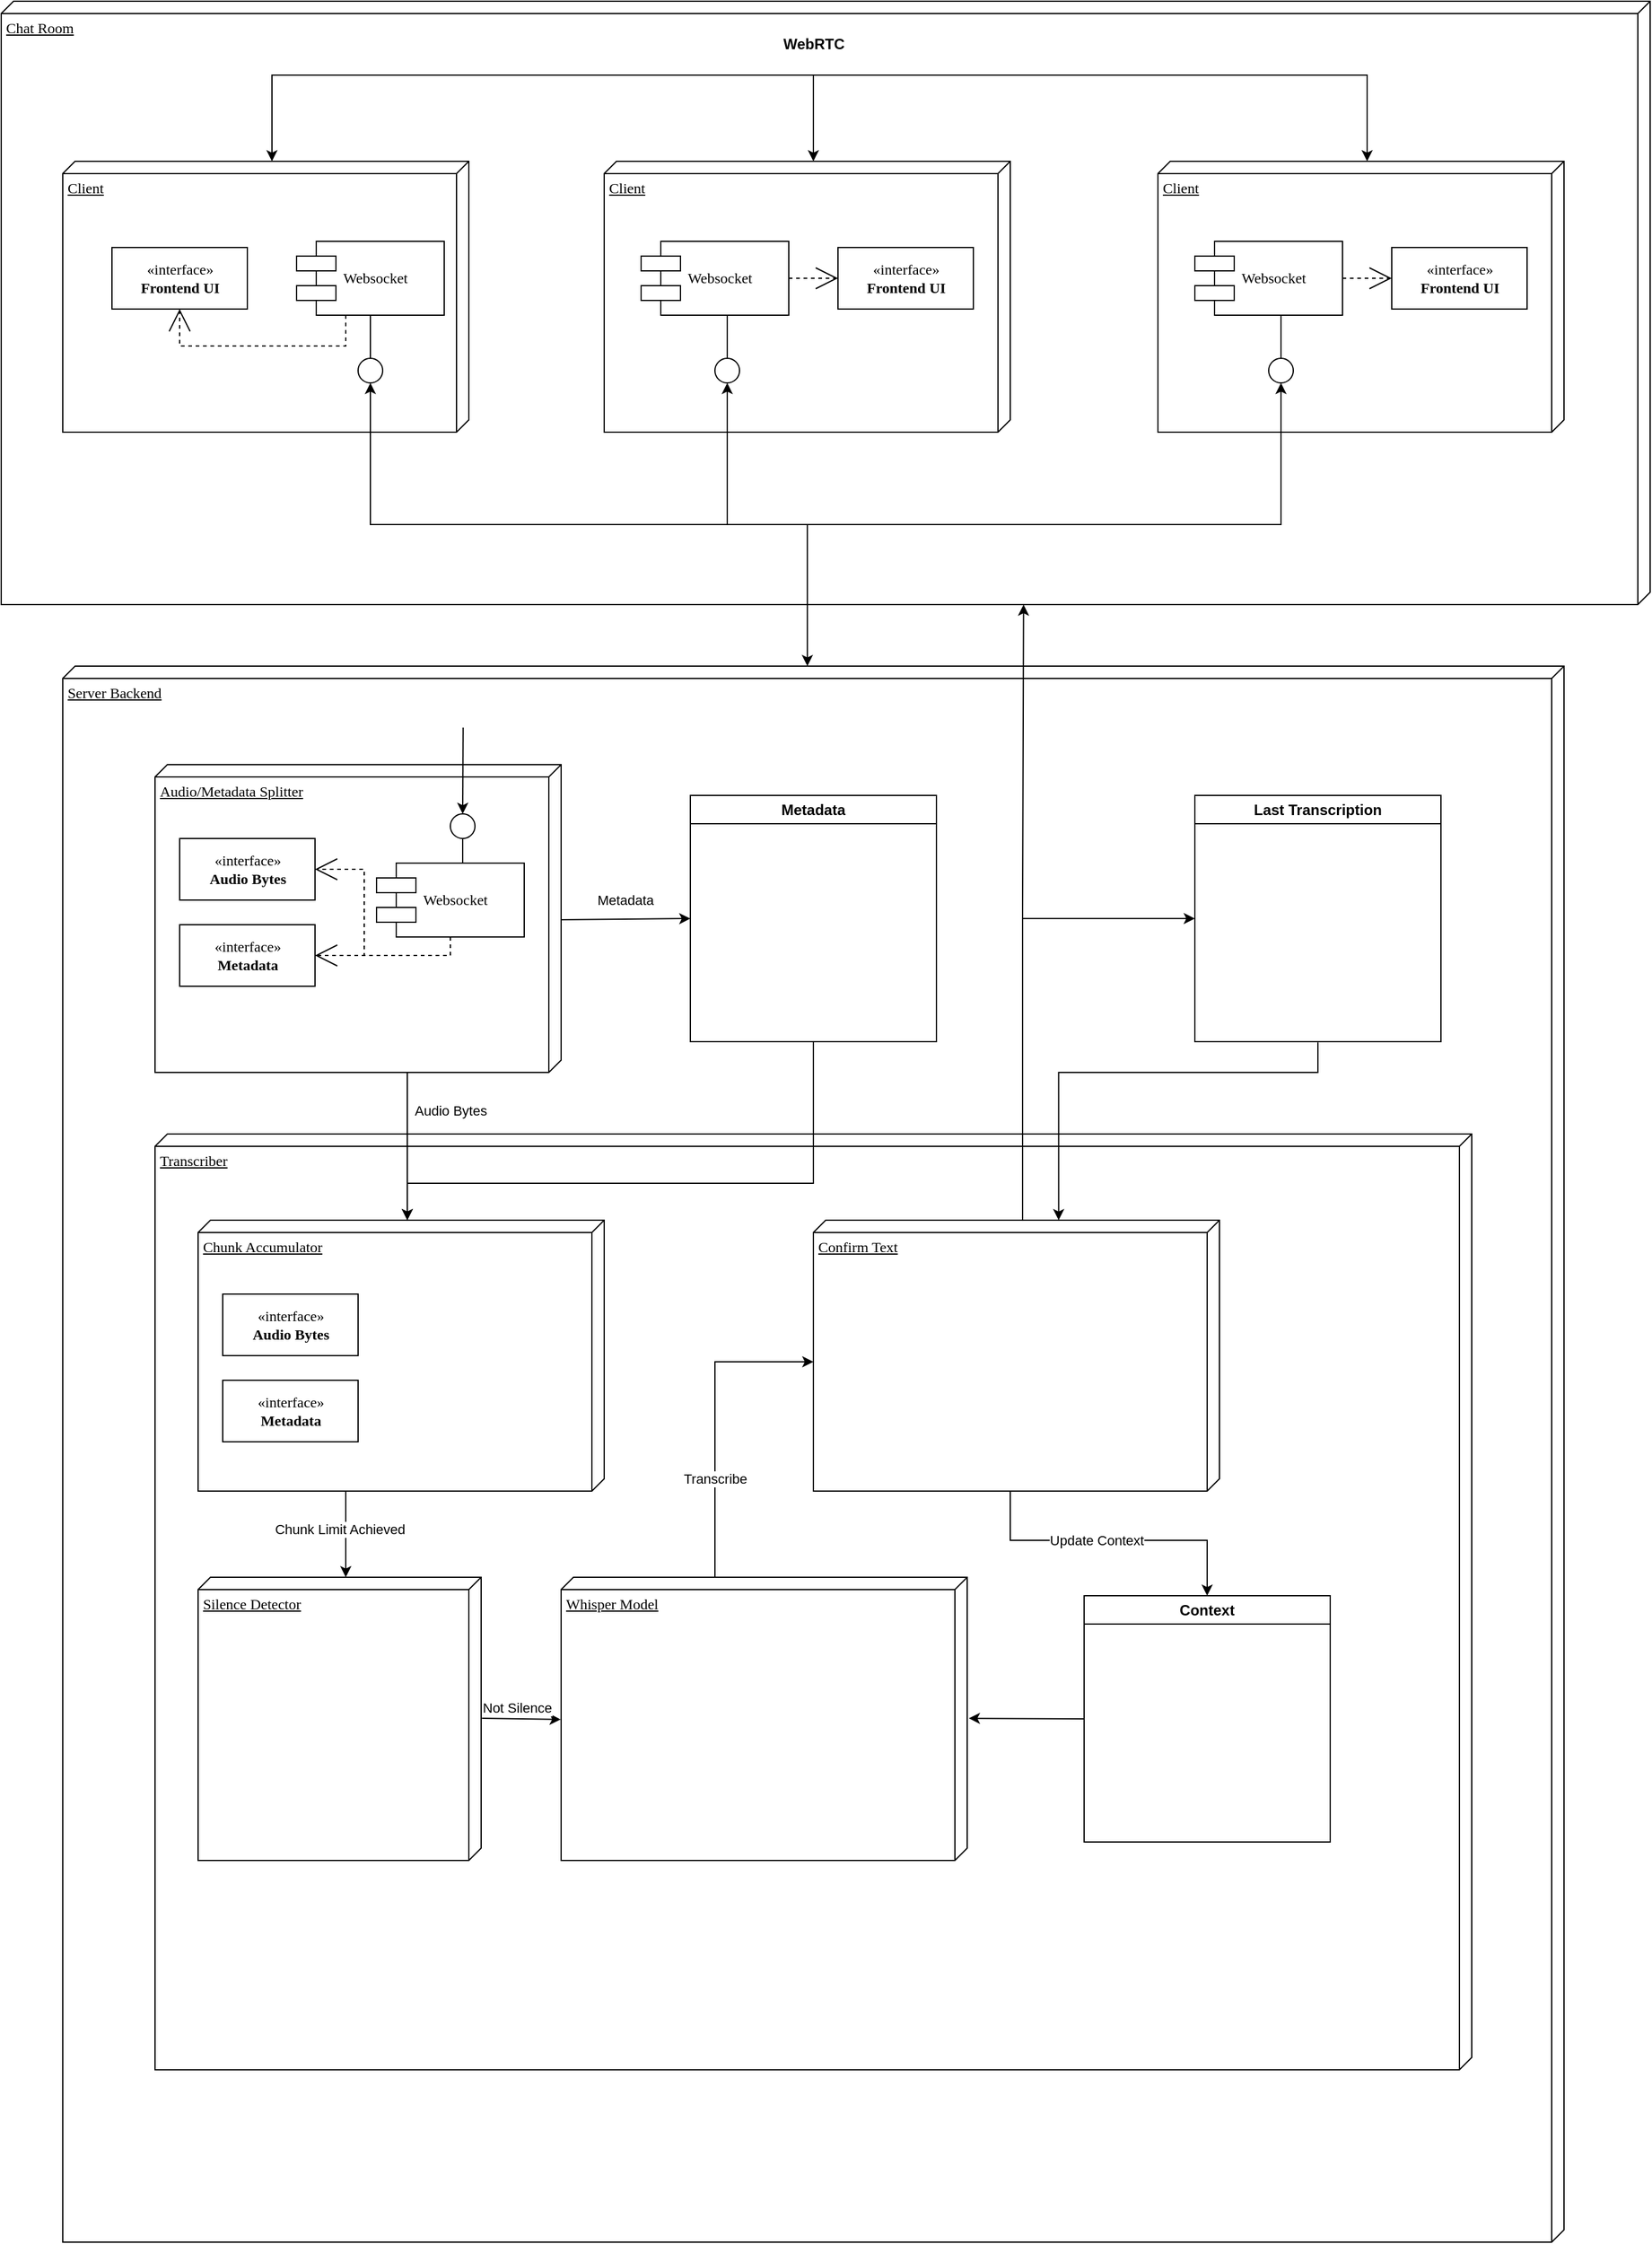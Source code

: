 <mxfile version="24.8.6">
  <diagram name="Page-1" id="5f0bae14-7c28-e335-631c-24af17079c00">
    <mxGraphModel dx="3687" dy="2322" grid="1" gridSize="10" guides="1" tooltips="1" connect="1" arrows="1" fold="1" page="1" pageScale="1" pageWidth="1600" pageHeight="2240" background="none" math="0" shadow="0">
      <root>
        <mxCell id="0" />
        <mxCell id="1" parent="0" />
        <mxCell id="gZlpGWzVPiDhJivvCEjj-41" value="Chat Room" style="verticalAlign=top;align=left;spacingTop=8;spacingLeft=2;spacingRight=12;shape=cube;size=10;direction=south;fontStyle=4;html=1;rounded=0;shadow=0;comic=0;labelBackgroundColor=none;strokeWidth=1;fontFamily=Verdana;fontSize=12" vertex="1" parent="1">
          <mxGeometry x="140" y="20" width="1340" height="490" as="geometry" />
        </mxCell>
        <mxCell id="39150e848f15840c-1" value="Client" style="verticalAlign=top;align=left;spacingTop=8;spacingLeft=2;spacingRight=12;shape=cube;size=10;direction=south;fontStyle=4;html=1;rounded=0;shadow=0;comic=0;labelBackgroundColor=none;strokeWidth=1;fontFamily=Verdana;fontSize=12" parent="1" vertex="1">
          <mxGeometry x="190" y="150" width="330" height="220" as="geometry" />
        </mxCell>
        <mxCell id="39150e848f15840c-2" value="&lt;div&gt;Client&lt;/div&gt;" style="verticalAlign=top;align=left;spacingTop=8;spacingLeft=2;spacingRight=12;shape=cube;size=10;direction=south;fontStyle=4;html=1;rounded=0;shadow=0;comic=0;labelBackgroundColor=none;strokeWidth=1;fontFamily=Verdana;fontSize=12" parent="1" vertex="1">
          <mxGeometry x="630" y="150" width="330" height="220" as="geometry" />
        </mxCell>
        <mxCell id="39150e848f15840c-4" value="«interface»&lt;br&gt;&lt;b&gt;Frontend UI&lt;/b&gt;" style="html=1;rounded=0;shadow=0;comic=0;labelBackgroundColor=none;strokeWidth=1;fontFamily=Verdana;fontSize=12;align=center;" parent="1" vertex="1">
          <mxGeometry x="230" y="220" width="110" height="50" as="geometry" />
        </mxCell>
        <mxCell id="39150e848f15840c-5" value="Websocket" style="shape=component;align=left;spacingLeft=36;rounded=0;shadow=0;comic=0;labelBackgroundColor=none;strokeWidth=1;fontFamily=Verdana;fontSize=12;html=1;" parent="1" vertex="1">
          <mxGeometry x="380" y="215" width="120" height="60" as="geometry" />
        </mxCell>
        <mxCell id="39150e848f15840c-6" value="" style="ellipse;whiteSpace=wrap;html=1;rounded=0;shadow=0;comic=0;labelBackgroundColor=none;strokeWidth=1;fontFamily=Verdana;fontSize=12;align=center;" parent="1" vertex="1">
          <mxGeometry x="430" y="310" width="20" height="20" as="geometry" />
        </mxCell>
        <mxCell id="39150e848f15840c-7" value="Websocket" style="shape=component;align=left;spacingLeft=36;rounded=0;shadow=0;comic=0;labelBackgroundColor=none;strokeWidth=1;fontFamily=Verdana;fontSize=12;html=1;" parent="1" vertex="1">
          <mxGeometry x="660" y="215" width="120" height="60" as="geometry" />
        </mxCell>
        <mxCell id="39150e848f15840c-8" value="«interface»&lt;br&gt;&lt;b&gt;Frontend UI&lt;/b&gt;" style="html=1;rounded=0;shadow=0;comic=0;labelBackgroundColor=none;strokeWidth=1;fontFamily=Verdana;fontSize=12;align=center;" parent="1" vertex="1">
          <mxGeometry x="820" y="220" width="110" height="50" as="geometry" />
        </mxCell>
        <mxCell id="39150e848f15840c-9" value="" style="ellipse;whiteSpace=wrap;html=1;rounded=0;shadow=0;comic=0;labelBackgroundColor=none;strokeWidth=1;fontFamily=Verdana;fontSize=12;align=center;" parent="1" vertex="1">
          <mxGeometry x="720" y="310" width="20" height="20" as="geometry" />
        </mxCell>
        <mxCell id="39150e848f15840c-13" style="edgeStyle=elbowEdgeStyle;rounded=0;html=1;labelBackgroundColor=none;startArrow=none;startFill=0;startSize=8;endArrow=none;endFill=0;endSize=16;fontFamily=Verdana;fontSize=12;" parent="1" source="39150e848f15840c-9" target="39150e848f15840c-7" edge="1">
          <mxGeometry relative="1" as="geometry" />
        </mxCell>
        <mxCell id="39150e848f15840c-14" style="edgeStyle=elbowEdgeStyle;rounded=0;html=1;labelBackgroundColor=none;startArrow=none;startFill=0;startSize=8;endArrow=none;endFill=0;endSize=16;fontFamily=Verdana;fontSize=12;" parent="1" source="39150e848f15840c-6" target="39150e848f15840c-5" edge="1">
          <mxGeometry relative="1" as="geometry" />
        </mxCell>
        <mxCell id="39150e848f15840c-15" style="edgeStyle=orthogonalEdgeStyle;rounded=0;html=1;labelBackgroundColor=none;startArrow=none;startFill=0;startSize=8;endArrow=open;endFill=0;endSize=16;fontFamily=Verdana;fontSize=12;dashed=1;" parent="1" source="39150e848f15840c-5" target="39150e848f15840c-4" edge="1">
          <mxGeometry relative="1" as="geometry">
            <Array as="points">
              <mxPoint x="420" y="300" />
              <mxPoint x="285" y="300" />
            </Array>
          </mxGeometry>
        </mxCell>
        <mxCell id="39150e848f15840c-16" style="edgeStyle=orthogonalEdgeStyle;rounded=0;html=1;dashed=1;labelBackgroundColor=none;startArrow=none;startFill=0;startSize=8;endArrow=open;endFill=0;endSize=16;fontFamily=Verdana;fontSize=12;" parent="1" source="39150e848f15840c-7" target="39150e848f15840c-8" edge="1">
          <mxGeometry relative="1" as="geometry" />
        </mxCell>
        <mxCell id="gZlpGWzVPiDhJivvCEjj-1" value="&lt;div&gt;Client&lt;/div&gt;" style="verticalAlign=top;align=left;spacingTop=8;spacingLeft=2;spacingRight=12;shape=cube;size=10;direction=south;fontStyle=4;html=1;rounded=0;shadow=0;comic=0;labelBackgroundColor=none;strokeWidth=1;fontFamily=Verdana;fontSize=12" vertex="1" parent="1">
          <mxGeometry x="1080" y="150" width="330" height="220" as="geometry" />
        </mxCell>
        <mxCell id="gZlpGWzVPiDhJivvCEjj-2" value="Websocket" style="shape=component;align=left;spacingLeft=36;rounded=0;shadow=0;comic=0;labelBackgroundColor=none;strokeWidth=1;fontFamily=Verdana;fontSize=12;html=1;" vertex="1" parent="1">
          <mxGeometry x="1110" y="215" width="120" height="60" as="geometry" />
        </mxCell>
        <mxCell id="gZlpGWzVPiDhJivvCEjj-3" value="«interface»&lt;br&gt;&lt;b&gt;Frontend UI&lt;/b&gt;" style="html=1;rounded=0;shadow=0;comic=0;labelBackgroundColor=none;strokeWidth=1;fontFamily=Verdana;fontSize=12;align=center;" vertex="1" parent="1">
          <mxGeometry x="1270" y="220" width="110" height="50" as="geometry" />
        </mxCell>
        <mxCell id="gZlpGWzVPiDhJivvCEjj-4" value="" style="ellipse;whiteSpace=wrap;html=1;rounded=0;shadow=0;comic=0;labelBackgroundColor=none;strokeWidth=1;fontFamily=Verdana;fontSize=12;align=center;" vertex="1" parent="1">
          <mxGeometry x="1170" y="310" width="20" height="20" as="geometry" />
        </mxCell>
        <mxCell id="gZlpGWzVPiDhJivvCEjj-5" style="edgeStyle=elbowEdgeStyle;rounded=0;html=1;labelBackgroundColor=none;startArrow=none;startFill=0;startSize=8;endArrow=none;endFill=0;endSize=16;fontFamily=Verdana;fontSize=12;" edge="1" parent="1" source="gZlpGWzVPiDhJivvCEjj-4" target="gZlpGWzVPiDhJivvCEjj-2">
          <mxGeometry relative="1" as="geometry" />
        </mxCell>
        <mxCell id="gZlpGWzVPiDhJivvCEjj-6" style="edgeStyle=orthogonalEdgeStyle;rounded=0;html=1;dashed=1;labelBackgroundColor=none;startArrow=none;startFill=0;startSize=8;endArrow=open;endFill=0;endSize=16;fontFamily=Verdana;fontSize=12;" edge="1" parent="1" source="gZlpGWzVPiDhJivvCEjj-2" target="gZlpGWzVPiDhJivvCEjj-3">
          <mxGeometry relative="1" as="geometry" />
        </mxCell>
        <mxCell id="gZlpGWzVPiDhJivvCEjj-7" value="" style="endArrow=classic;startArrow=classic;html=1;rounded=0;exitX=0;exitY=0;exitDx=0;exitDy=160;exitPerimeter=0;entryX=0;entryY=0;entryDx=0;entryDy=160;entryPerimeter=0;" edge="1" parent="1" source="39150e848f15840c-1" target="gZlpGWzVPiDhJivvCEjj-1">
          <mxGeometry width="50" height="50" relative="1" as="geometry">
            <mxPoint x="710" y="340" as="sourcePoint" />
            <mxPoint x="760" y="290" as="targetPoint" />
            <Array as="points">
              <mxPoint x="360" y="80" />
              <mxPoint x="1250" y="80" />
            </Array>
          </mxGeometry>
        </mxCell>
        <mxCell id="gZlpGWzVPiDhJivvCEjj-8" value="" style="endArrow=classic;html=1;rounded=0;entryX=0;entryY=0;entryDx=0;entryDy=160;entryPerimeter=0;" edge="1" parent="1" target="39150e848f15840c-2">
          <mxGeometry width="50" height="50" relative="1" as="geometry">
            <mxPoint x="800" y="80" as="sourcePoint" />
            <mxPoint x="760" y="290" as="targetPoint" />
          </mxGeometry>
        </mxCell>
        <mxCell id="gZlpGWzVPiDhJivvCEjj-9" value="&lt;b&gt;WebRTC&lt;/b&gt;" style="text;html=1;align=center;verticalAlign=middle;resizable=0;points=[];autosize=1;strokeColor=none;fillColor=none;" vertex="1" parent="1">
          <mxGeometry x="765" y="40" width="70" height="30" as="geometry" />
        </mxCell>
        <mxCell id="gZlpGWzVPiDhJivvCEjj-10" value="Server Backend" style="verticalAlign=top;align=left;spacingTop=8;spacingLeft=2;spacingRight=12;shape=cube;size=10;direction=south;fontStyle=4;html=1;rounded=0;shadow=0;comic=0;labelBackgroundColor=none;strokeWidth=1;fontFamily=Verdana;fontSize=12" vertex="1" parent="1">
          <mxGeometry x="190" y="560" width="1220" height="1280" as="geometry" />
        </mxCell>
        <mxCell id="gZlpGWzVPiDhJivvCEjj-18" value="Audio/Metadata Splitter" style="verticalAlign=top;align=left;spacingTop=8;spacingLeft=2;spacingRight=12;shape=cube;size=10;direction=south;fontStyle=4;html=1;rounded=0;shadow=0;comic=0;labelBackgroundColor=none;strokeWidth=1;fontFamily=Verdana;fontSize=12" vertex="1" parent="1">
          <mxGeometry x="265" y="640" width="330" height="250" as="geometry" />
        </mxCell>
        <mxCell id="gZlpGWzVPiDhJivvCEjj-24" style="edgeStyle=orthogonalEdgeStyle;rounded=0;orthogonalLoop=1;jettySize=auto;html=1;exitX=0.5;exitY=1;exitDx=0;exitDy=0;entryX=0;entryY=0.504;entryDx=0;entryDy=0;entryPerimeter=0;startArrow=classic;startFill=1;" edge="1" parent="1" source="39150e848f15840c-6" target="gZlpGWzVPiDhJivvCEjj-10">
          <mxGeometry relative="1" as="geometry" />
        </mxCell>
        <mxCell id="gZlpGWzVPiDhJivvCEjj-27" value="Websocket" style="shape=component;align=left;spacingLeft=36;rounded=0;shadow=0;comic=0;labelBackgroundColor=none;strokeWidth=1;fontFamily=Verdana;fontSize=12;html=1;" vertex="1" parent="1">
          <mxGeometry x="445" y="720" width="120" height="60" as="geometry" />
        </mxCell>
        <mxCell id="gZlpGWzVPiDhJivvCEjj-28" value="" style="ellipse;whiteSpace=wrap;html=1;rounded=0;shadow=0;comic=0;labelBackgroundColor=none;strokeWidth=1;fontFamily=Verdana;fontSize=12;align=center;" vertex="1" parent="1">
          <mxGeometry x="505" y="680" width="20" height="20" as="geometry" />
        </mxCell>
        <mxCell id="gZlpGWzVPiDhJivvCEjj-29" style="edgeStyle=elbowEdgeStyle;rounded=0;html=1;labelBackgroundColor=none;startArrow=none;startFill=0;startSize=8;endArrow=none;endFill=0;endSize=16;fontFamily=Verdana;fontSize=12;" edge="1" parent="1" source="gZlpGWzVPiDhJivvCEjj-28" target="gZlpGWzVPiDhJivvCEjj-27">
          <mxGeometry relative="1" as="geometry" />
        </mxCell>
        <mxCell id="gZlpGWzVPiDhJivvCEjj-33" value="" style="endArrow=none;html=1;rounded=0;exitX=0.5;exitY=0;exitDx=0;exitDy=0;entryX=0.039;entryY=0.762;entryDx=0;entryDy=0;entryPerimeter=0;endFill=0;startArrow=classic;startFill=1;" edge="1" parent="1" source="gZlpGWzVPiDhJivvCEjj-28">
          <mxGeometry width="50" height="50" relative="1" as="geometry">
            <mxPoint x="805" y="550" as="sourcePoint" />
            <mxPoint x="515.36" y="609.92" as="targetPoint" />
          </mxGeometry>
        </mxCell>
        <mxCell id="gZlpGWzVPiDhJivvCEjj-34" value="" style="endArrow=classic;html=1;rounded=0;entryX=0.5;entryY=1;entryDx=0;entryDy=0;" edge="1" parent="1" target="39150e848f15840c-9">
          <mxGeometry width="50" height="50" relative="1" as="geometry">
            <mxPoint x="730" y="445" as="sourcePoint" />
            <mxPoint x="800" y="350" as="targetPoint" />
          </mxGeometry>
        </mxCell>
        <mxCell id="gZlpGWzVPiDhJivvCEjj-35" value="" style="endArrow=classic;html=1;rounded=0;entryX=0.5;entryY=1;entryDx=0;entryDy=0;" edge="1" parent="1" target="gZlpGWzVPiDhJivvCEjj-4">
          <mxGeometry width="50" height="50" relative="1" as="geometry">
            <mxPoint x="794" y="445" as="sourcePoint" />
            <mxPoint x="810" y="310" as="targetPoint" />
            <Array as="points">
              <mxPoint x="1180" y="445" />
            </Array>
          </mxGeometry>
        </mxCell>
        <mxCell id="gZlpGWzVPiDhJivvCEjj-36" value="«interface»&lt;br&gt;&lt;b&gt;Audio Bytes&lt;/b&gt;" style="html=1;rounded=0;shadow=0;comic=0;labelBackgroundColor=none;strokeWidth=1;fontFamily=Verdana;fontSize=12;align=center;" vertex="1" parent="1">
          <mxGeometry x="285" y="700" width="110" height="50" as="geometry" />
        </mxCell>
        <mxCell id="gZlpGWzVPiDhJivvCEjj-37" value="«interface»&lt;br&gt;&lt;b&gt;Metadata&lt;br&gt;&lt;/b&gt;" style="html=1;rounded=0;shadow=0;comic=0;labelBackgroundColor=none;strokeWidth=1;fontFamily=Verdana;fontSize=12;align=center;" vertex="1" parent="1">
          <mxGeometry x="285" y="770" width="110" height="50" as="geometry" />
        </mxCell>
        <mxCell id="gZlpGWzVPiDhJivvCEjj-38" style="edgeStyle=orthogonalEdgeStyle;rounded=0;html=1;labelBackgroundColor=none;startArrow=none;startFill=0;startSize=8;endArrow=open;endFill=0;endSize=16;fontFamily=Verdana;fontSize=12;dashed=1;exitX=0.5;exitY=1;exitDx=0;exitDy=0;entryX=1;entryY=0.5;entryDx=0;entryDy=0;" edge="1" parent="1" source="gZlpGWzVPiDhJivvCEjj-27" target="gZlpGWzVPiDhJivvCEjj-37">
          <mxGeometry relative="1" as="geometry">
            <Array as="points">
              <mxPoint x="505" y="795" />
            </Array>
            <mxPoint x="550" y="815" as="sourcePoint" />
            <mxPoint x="415" y="810" as="targetPoint" />
          </mxGeometry>
        </mxCell>
        <mxCell id="gZlpGWzVPiDhJivvCEjj-39" style="edgeStyle=orthogonalEdgeStyle;rounded=0;html=1;labelBackgroundColor=none;startArrow=none;startFill=0;startSize=8;endArrow=open;endFill=0;endSize=16;fontFamily=Verdana;fontSize=12;dashed=1;entryX=1;entryY=0.5;entryDx=0;entryDy=0;" edge="1" parent="1" target="gZlpGWzVPiDhJivvCEjj-36">
          <mxGeometry relative="1" as="geometry">
            <Array as="points">
              <mxPoint x="505" y="795" />
              <mxPoint x="435" y="795" />
              <mxPoint x="435" y="725" />
            </Array>
            <mxPoint x="505" y="780" as="sourcePoint" />
            <mxPoint x="405" y="805" as="targetPoint" />
          </mxGeometry>
        </mxCell>
        <mxCell id="gZlpGWzVPiDhJivvCEjj-40" value="Transcriber" style="verticalAlign=top;align=left;spacingTop=8;spacingLeft=2;spacingRight=12;shape=cube;size=10;direction=south;fontStyle=4;html=1;rounded=0;shadow=0;comic=0;labelBackgroundColor=none;strokeWidth=1;fontFamily=Verdana;fontSize=12" vertex="1" parent="1">
          <mxGeometry x="265" y="940" width="1070" height="760" as="geometry" />
        </mxCell>
        <mxCell id="gZlpGWzVPiDhJivvCEjj-44" value="Chunk Accumulator" style="verticalAlign=top;align=left;spacingTop=8;spacingLeft=2;spacingRight=12;shape=cube;size=10;direction=south;fontStyle=4;html=1;rounded=0;shadow=0;comic=0;labelBackgroundColor=none;strokeWidth=1;fontFamily=Verdana;fontSize=12" vertex="1" parent="1">
          <mxGeometry x="300" y="1010" width="330" height="220" as="geometry" />
        </mxCell>
        <mxCell id="gZlpGWzVPiDhJivvCEjj-48" value="«interface»&lt;br&gt;&lt;b&gt;Audio Bytes&lt;/b&gt;" style="html=1;rounded=0;shadow=0;comic=0;labelBackgroundColor=none;strokeWidth=1;fontFamily=Verdana;fontSize=12;align=center;" vertex="1" parent="1">
          <mxGeometry x="320" y="1070" width="110" height="50" as="geometry" />
        </mxCell>
        <mxCell id="gZlpGWzVPiDhJivvCEjj-49" value="«interface»&lt;br&gt;&lt;b&gt;Metadata&lt;br&gt;&lt;/b&gt;" style="html=1;rounded=0;shadow=0;comic=0;labelBackgroundColor=none;strokeWidth=1;fontFamily=Verdana;fontSize=12;align=center;" vertex="1" parent="1">
          <mxGeometry x="320" y="1140" width="110" height="50" as="geometry" />
        </mxCell>
        <mxCell id="gZlpGWzVPiDhJivvCEjj-52" value="Whisper Model" style="verticalAlign=top;align=left;spacingTop=8;spacingLeft=2;spacingRight=12;shape=cube;size=10;direction=south;fontStyle=4;html=1;rounded=0;shadow=0;comic=0;labelBackgroundColor=none;strokeWidth=1;fontFamily=Verdana;fontSize=12" vertex="1" parent="1">
          <mxGeometry x="595" y="1300" width="330" height="230" as="geometry" />
        </mxCell>
        <mxCell id="gZlpGWzVPiDhJivvCEjj-83" style="edgeStyle=orthogonalEdgeStyle;rounded=0;orthogonalLoop=1;jettySize=auto;html=1;exitX=0;exitY=0;exitDx=0;exitDy=160;exitPerimeter=0;entryX=0;entryY=0.5;entryDx=0;entryDy=0;" edge="1" parent="1" source="gZlpGWzVPiDhJivvCEjj-53" target="gZlpGWzVPiDhJivvCEjj-79">
          <mxGeometry relative="1" as="geometry" />
        </mxCell>
        <mxCell id="gZlpGWzVPiDhJivvCEjj-53" value="Confirm Text" style="verticalAlign=top;align=left;spacingTop=8;spacingLeft=2;spacingRight=12;shape=cube;size=10;direction=south;fontStyle=4;html=1;rounded=0;shadow=0;comic=0;labelBackgroundColor=none;strokeWidth=1;fontFamily=Verdana;fontSize=12" vertex="1" parent="1">
          <mxGeometry x="800" y="1010" width="330" height="220" as="geometry" />
        </mxCell>
        <mxCell id="gZlpGWzVPiDhJivvCEjj-55" value="Context" style="swimlane;whiteSpace=wrap;html=1;" vertex="1" parent="1">
          <mxGeometry x="1020" y="1315" width="200" height="200" as="geometry" />
        </mxCell>
        <mxCell id="gZlpGWzVPiDhJivvCEjj-56" value="" style="endArrow=classic;html=1;rounded=0;entryX=0.5;entryY=0;entryDx=0;entryDy=0;exitX=0;exitY=0;exitDx=220;exitDy=170;exitPerimeter=0;" edge="1" parent="1" source="gZlpGWzVPiDhJivvCEjj-53" target="gZlpGWzVPiDhJivvCEjj-55">
          <mxGeometry width="50" height="50" relative="1" as="geometry">
            <mxPoint x="850" y="1340" as="sourcePoint" />
            <mxPoint x="900" y="1290" as="targetPoint" />
            <Array as="points">
              <mxPoint x="960" y="1270" />
              <mxPoint x="1120" y="1270" />
            </Array>
          </mxGeometry>
        </mxCell>
        <mxCell id="gZlpGWzVPiDhJivvCEjj-78" value="Update Context" style="edgeLabel;html=1;align=center;verticalAlign=middle;resizable=0;points=[];" vertex="1" connectable="0" parent="gZlpGWzVPiDhJivvCEjj-56">
          <mxGeometry x="-0.279" relative="1" as="geometry">
            <mxPoint x="21" as="offset" />
          </mxGeometry>
        </mxCell>
        <mxCell id="gZlpGWzVPiDhJivvCEjj-57" value="" style="endArrow=classic;html=1;rounded=0;entryX=0.498;entryY=-0.004;entryDx=0;entryDy=0;entryPerimeter=0;exitX=0;exitY=0.5;exitDx=0;exitDy=0;" edge="1" parent="1" source="gZlpGWzVPiDhJivvCEjj-55" target="gZlpGWzVPiDhJivvCEjj-52">
          <mxGeometry width="50" height="50" relative="1" as="geometry">
            <mxPoint x="850" y="1340" as="sourcePoint" />
            <mxPoint x="900" y="1290" as="targetPoint" />
          </mxGeometry>
        </mxCell>
        <mxCell id="gZlpGWzVPiDhJivvCEjj-58" value="" style="endArrow=classic;html=1;rounded=0;entryX=0;entryY=0;entryDx=115;entryDy=330;entryPerimeter=0;exitX=0;exitY=0;exitDx=0;exitDy=160;exitPerimeter=0;" edge="1" parent="1" source="gZlpGWzVPiDhJivvCEjj-52" target="gZlpGWzVPiDhJivvCEjj-53">
          <mxGeometry width="50" height="50" relative="1" as="geometry">
            <mxPoint x="850" y="1340" as="sourcePoint" />
            <mxPoint x="900" y="1290" as="targetPoint" />
            <Array as="points">
              <mxPoint x="720" y="1300" />
              <mxPoint x="720" y="1125" />
            </Array>
          </mxGeometry>
        </mxCell>
        <mxCell id="gZlpGWzVPiDhJivvCEjj-77" value="Transcribe" style="edgeLabel;html=1;align=center;verticalAlign=middle;resizable=0;points=[];" vertex="1" connectable="0" parent="gZlpGWzVPiDhJivvCEjj-58">
          <mxGeometry x="-0.165" relative="1" as="geometry">
            <mxPoint as="offset" />
          </mxGeometry>
        </mxCell>
        <mxCell id="gZlpGWzVPiDhJivvCEjj-62" value="Silence Detector" style="verticalAlign=top;align=left;spacingTop=8;spacingLeft=2;spacingRight=12;shape=cube;size=10;direction=south;fontStyle=4;html=1;rounded=0;shadow=0;comic=0;labelBackgroundColor=none;strokeWidth=1;fontFamily=Verdana;fontSize=12" vertex="1" parent="1">
          <mxGeometry x="300" y="1300" width="230" height="230" as="geometry" />
        </mxCell>
        <mxCell id="gZlpGWzVPiDhJivvCEjj-63" value="" style="endArrow=classic;html=1;rounded=0;entryX=0.502;entryY=1.001;entryDx=0;entryDy=0;entryPerimeter=0;exitX=0.498;exitY=-0.003;exitDx=0;exitDy=0;exitPerimeter=0;" edge="1" parent="1" source="gZlpGWzVPiDhJivvCEjj-62" target="gZlpGWzVPiDhJivvCEjj-52">
          <mxGeometry width="50" height="50" relative="1" as="geometry">
            <mxPoint x="390" y="1390" as="sourcePoint" />
            <mxPoint x="440" y="1340" as="targetPoint" />
          </mxGeometry>
        </mxCell>
        <mxCell id="gZlpGWzVPiDhJivvCEjj-64" value="Not Silence" style="edgeLabel;html=1;align=center;verticalAlign=middle;resizable=0;points=[];" vertex="1" connectable="0" parent="gZlpGWzVPiDhJivvCEjj-63">
          <mxGeometry x="-0.102" y="1" relative="1" as="geometry">
            <mxPoint y="-8" as="offset" />
          </mxGeometry>
        </mxCell>
        <mxCell id="gZlpGWzVPiDhJivvCEjj-67" value="Metadata" style="swimlane;whiteSpace=wrap;html=1;" vertex="1" parent="1">
          <mxGeometry x="700" y="665" width="200" height="200" as="geometry" />
        </mxCell>
        <mxCell id="gZlpGWzVPiDhJivvCEjj-68" value="" style="endArrow=classic;html=1;rounded=0;entryX=0;entryY=0.5;entryDx=0;entryDy=0;exitX=0.504;exitY=-0.001;exitDx=0;exitDy=0;exitPerimeter=0;" edge="1" parent="1" source="gZlpGWzVPiDhJivvCEjj-18" target="gZlpGWzVPiDhJivvCEjj-67">
          <mxGeometry width="50" height="50" relative="1" as="geometry">
            <mxPoint x="610" y="780" as="sourcePoint" />
            <mxPoint x="660" y="730" as="targetPoint" />
          </mxGeometry>
        </mxCell>
        <mxCell id="gZlpGWzVPiDhJivvCEjj-69" value="Metadata" style="edgeLabel;html=1;align=center;verticalAlign=middle;resizable=0;points=[];" vertex="1" connectable="0" parent="gZlpGWzVPiDhJivvCEjj-68">
          <mxGeometry x="-0.018" relative="1" as="geometry">
            <mxPoint y="-16" as="offset" />
          </mxGeometry>
        </mxCell>
        <mxCell id="gZlpGWzVPiDhJivvCEjj-71" style="edgeStyle=orthogonalEdgeStyle;rounded=0;orthogonalLoop=1;jettySize=auto;html=1;exitX=0;exitY=0;exitDx=250.0;exitDy=170;exitPerimeter=0;entryX=0;entryY=0;entryDx=0;entryDy=160;entryPerimeter=0;" edge="1" parent="1" source="gZlpGWzVPiDhJivvCEjj-18" target="gZlpGWzVPiDhJivvCEjj-44">
          <mxGeometry relative="1" as="geometry">
            <Array as="points">
              <mxPoint x="470" y="890" />
            </Array>
          </mxGeometry>
        </mxCell>
        <mxCell id="gZlpGWzVPiDhJivvCEjj-72" value="Audio Bytes" style="edgeLabel;html=1;align=center;verticalAlign=middle;resizable=0;points=[];" vertex="1" connectable="0" parent="gZlpGWzVPiDhJivvCEjj-71">
          <mxGeometry x="-0.063" y="3" relative="1" as="geometry">
            <mxPoint x="32" y="-2" as="offset" />
          </mxGeometry>
        </mxCell>
        <mxCell id="gZlpGWzVPiDhJivvCEjj-74" style="edgeStyle=orthogonalEdgeStyle;rounded=0;orthogonalLoop=1;jettySize=auto;html=1;exitX=0.5;exitY=1;exitDx=0;exitDy=0;entryX=0;entryY=0;entryDx=0;entryDy=160;entryPerimeter=0;" edge="1" parent="1" source="gZlpGWzVPiDhJivvCEjj-67" target="gZlpGWzVPiDhJivvCEjj-44">
          <mxGeometry relative="1" as="geometry">
            <Array as="points">
              <mxPoint x="800" y="980" />
              <mxPoint x="470" y="980" />
            </Array>
          </mxGeometry>
        </mxCell>
        <mxCell id="gZlpGWzVPiDhJivvCEjj-75" style="edgeStyle=orthogonalEdgeStyle;rounded=0;orthogonalLoop=1;jettySize=auto;html=1;exitX=0;exitY=0;exitDx=220;exitDy=170;exitPerimeter=0;entryX=0;entryY=0;entryDx=0;entryDy=110.0;entryPerimeter=0;" edge="1" parent="1" source="gZlpGWzVPiDhJivvCEjj-44" target="gZlpGWzVPiDhJivvCEjj-62">
          <mxGeometry relative="1" as="geometry">
            <Array as="points">
              <mxPoint x="420" y="1230" />
            </Array>
          </mxGeometry>
        </mxCell>
        <mxCell id="gZlpGWzVPiDhJivvCEjj-76" value="Chunk Limit Achieved" style="edgeLabel;html=1;align=center;verticalAlign=middle;resizable=0;points=[];" vertex="1" connectable="0" parent="gZlpGWzVPiDhJivvCEjj-75">
          <mxGeometry x="0.425" y="-4" relative="1" as="geometry">
            <mxPoint x="-1" y="-8" as="offset" />
          </mxGeometry>
        </mxCell>
        <mxCell id="gZlpGWzVPiDhJivvCEjj-79" value="Last Transcription" style="swimlane;whiteSpace=wrap;html=1;startSize=23;" vertex="1" parent="1">
          <mxGeometry x="1110" y="665" width="200" height="200" as="geometry" />
        </mxCell>
        <mxCell id="gZlpGWzVPiDhJivvCEjj-85" style="edgeStyle=orthogonalEdgeStyle;rounded=0;orthogonalLoop=1;jettySize=auto;html=1;exitX=0;exitY=0;exitDx=0;exitDy=160;exitPerimeter=0;entryX=1;entryY=0.38;entryDx=0;entryDy=0;entryPerimeter=0;" edge="1" parent="1" source="gZlpGWzVPiDhJivvCEjj-53" target="gZlpGWzVPiDhJivvCEjj-41">
          <mxGeometry relative="1" as="geometry" />
        </mxCell>
        <mxCell id="gZlpGWzVPiDhJivvCEjj-86" style="edgeStyle=orthogonalEdgeStyle;rounded=0;orthogonalLoop=1;jettySize=auto;html=1;exitX=0.5;exitY=1;exitDx=0;exitDy=0;entryX=-0.003;entryY=0.396;entryDx=0;entryDy=0;entryPerimeter=0;" edge="1" parent="1">
          <mxGeometry relative="1" as="geometry">
            <mxPoint x="1210" y="865.66" as="sourcePoint" />
            <mxPoint x="999.32" y="1010.0" as="targetPoint" />
            <Array as="points">
              <mxPoint x="1210" y="890" />
              <mxPoint x="999" y="890" />
            </Array>
          </mxGeometry>
        </mxCell>
      </root>
    </mxGraphModel>
  </diagram>
</mxfile>
